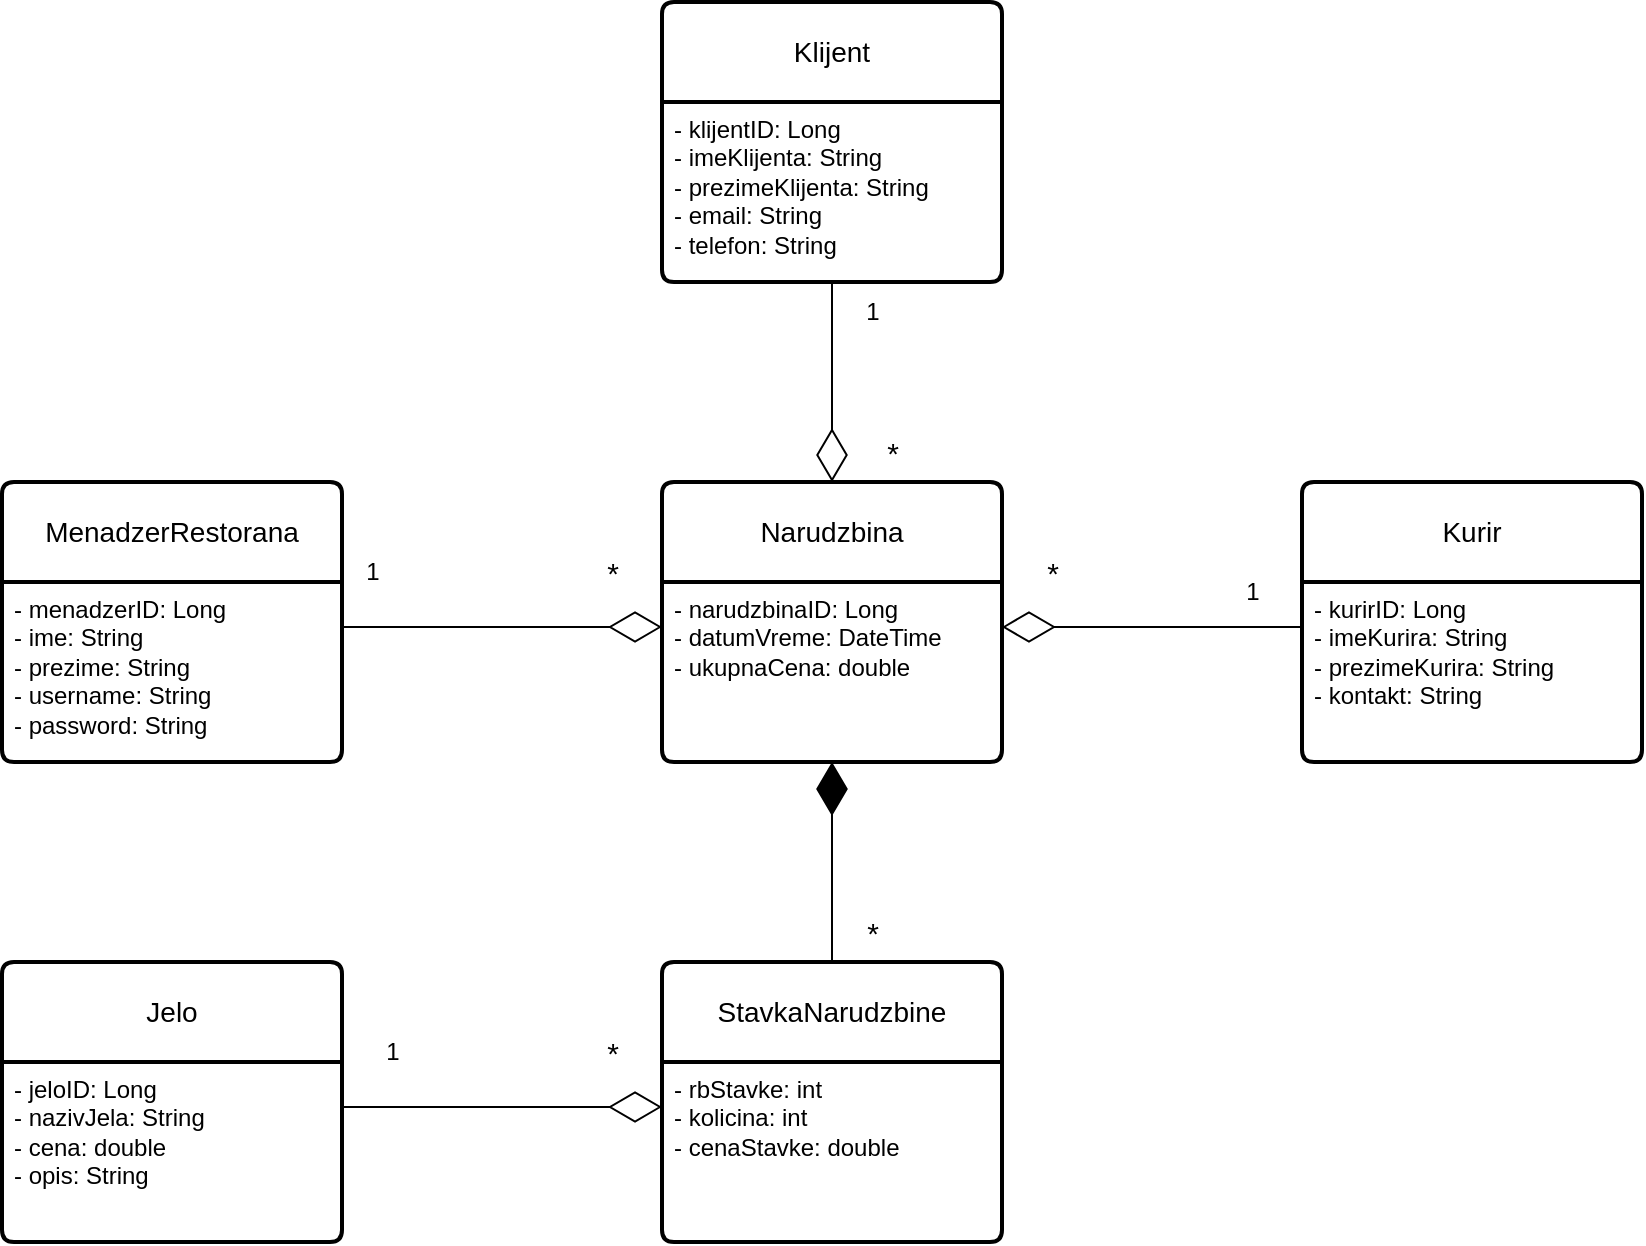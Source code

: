 <mxfile version="21.7.1" type="device">
  <diagram name="Page-1" id="rjtmJ0ktky7TAJgF4knv">
    <mxGraphModel dx="1071" dy="1661" grid="1" gridSize="10" guides="1" tooltips="1" connect="1" arrows="1" fold="1" page="1" pageScale="1" pageWidth="850" pageHeight="1100" math="0" shadow="0">
      <root>
        <mxCell id="0" />
        <mxCell id="1" parent="0" />
        <mxCell id="YIlCL75UZOgEqH5y1qb2-1" value="MenadzerRestorana" style="swimlane;childLayout=stackLayout;horizontal=1;startSize=50;horizontalStack=0;rounded=1;fontSize=14;fontStyle=0;strokeWidth=2;resizeParent=0;resizeLast=1;shadow=0;dashed=0;align=center;arcSize=4;whiteSpace=wrap;html=1;" vertex="1" parent="1">
          <mxGeometry x="330" y="30" width="170" height="140" as="geometry" />
        </mxCell>
        <mxCell id="YIlCL75UZOgEqH5y1qb2-2" value="- menadzerID: Long&lt;br&gt;- ime: String&lt;br&gt;- prezime: String&lt;br&gt;- username: String&lt;br&gt;- password: String" style="align=left;strokeColor=none;fillColor=none;spacingLeft=4;fontSize=12;verticalAlign=top;resizable=0;rotatable=0;part=1;html=1;" vertex="1" parent="YIlCL75UZOgEqH5y1qb2-1">
          <mxGeometry y="50" width="170" height="90" as="geometry" />
        </mxCell>
        <mxCell id="YIlCL75UZOgEqH5y1qb2-3" value="Narudzbina" style="swimlane;childLayout=stackLayout;horizontal=1;startSize=50;horizontalStack=0;rounded=1;fontSize=14;fontStyle=0;strokeWidth=2;resizeParent=0;resizeLast=1;shadow=0;dashed=0;align=center;arcSize=4;whiteSpace=wrap;html=1;" vertex="1" parent="1">
          <mxGeometry x="660" y="30" width="170" height="140" as="geometry" />
        </mxCell>
        <mxCell id="YIlCL75UZOgEqH5y1qb2-4" value="- narudzbinaID: Long&lt;br&gt;- datumVreme: DateTime&lt;br&gt;- ukupnaCena: double" style="align=left;strokeColor=none;fillColor=none;spacingLeft=4;fontSize=12;verticalAlign=top;resizable=0;rotatable=0;part=1;html=1;" vertex="1" parent="YIlCL75UZOgEqH5y1qb2-3">
          <mxGeometry y="50" width="170" height="90" as="geometry" />
        </mxCell>
        <mxCell id="YIlCL75UZOgEqH5y1qb2-5" value="StavkaNarudzbine" style="swimlane;childLayout=stackLayout;horizontal=1;startSize=50;horizontalStack=0;rounded=1;fontSize=14;fontStyle=0;strokeWidth=2;resizeParent=0;resizeLast=1;shadow=0;dashed=0;align=center;arcSize=4;whiteSpace=wrap;html=1;" vertex="1" parent="1">
          <mxGeometry x="660" y="270" width="170" height="140" as="geometry" />
        </mxCell>
        <mxCell id="YIlCL75UZOgEqH5y1qb2-6" value="- rbStavke: int&lt;br&gt;- kolicina: int&lt;br&gt;- cenaStavke: double" style="align=left;strokeColor=none;fillColor=none;spacingLeft=4;fontSize=12;verticalAlign=top;resizable=0;rotatable=0;part=1;html=1;" vertex="1" parent="YIlCL75UZOgEqH5y1qb2-5">
          <mxGeometry y="50" width="170" height="90" as="geometry" />
        </mxCell>
        <mxCell id="YIlCL75UZOgEqH5y1qb2-7" value="Jelo" style="swimlane;childLayout=stackLayout;horizontal=1;startSize=50;horizontalStack=0;rounded=1;fontSize=14;fontStyle=0;strokeWidth=2;resizeParent=0;resizeLast=1;shadow=0;dashed=0;align=center;arcSize=4;whiteSpace=wrap;html=1;" vertex="1" parent="1">
          <mxGeometry x="330" y="270" width="170" height="140" as="geometry" />
        </mxCell>
        <mxCell id="YIlCL75UZOgEqH5y1qb2-8" value="- jeloID: Long&lt;br&gt;- nazivJela: String&lt;br&gt;- cena: double&lt;br&gt;- opis: String" style="align=left;strokeColor=none;fillColor=none;spacingLeft=4;fontSize=12;verticalAlign=top;resizable=0;rotatable=0;part=1;html=1;" vertex="1" parent="YIlCL75UZOgEqH5y1qb2-7">
          <mxGeometry y="50" width="170" height="90" as="geometry" />
        </mxCell>
        <mxCell id="YIlCL75UZOgEqH5y1qb2-9" value="Kurir" style="swimlane;childLayout=stackLayout;horizontal=1;startSize=50;horizontalStack=0;rounded=1;fontSize=14;fontStyle=0;strokeWidth=2;resizeParent=0;resizeLast=1;shadow=0;dashed=0;align=center;arcSize=4;whiteSpace=wrap;html=1;" vertex="1" parent="1">
          <mxGeometry x="980" y="30" width="170" height="140" as="geometry" />
        </mxCell>
        <mxCell id="YIlCL75UZOgEqH5y1qb2-10" value="- kurirID: Long&lt;br style=&quot;border-color: var(--border-color);&quot;&gt;- imeKurira: String&lt;br style=&quot;border-color: var(--border-color);&quot;&gt;- prezimeKurira: String&lt;br style=&quot;border-color: var(--border-color);&quot;&gt;- kontakt: String" style="align=left;strokeColor=none;fillColor=none;spacingLeft=4;fontSize=12;verticalAlign=top;resizable=0;rotatable=0;part=1;html=1;" vertex="1" parent="YIlCL75UZOgEqH5y1qb2-9">
          <mxGeometry y="50" width="170" height="90" as="geometry" />
        </mxCell>
        <mxCell id="YIlCL75UZOgEqH5y1qb2-11" value="Klijent" style="swimlane;childLayout=stackLayout;horizontal=1;startSize=50;horizontalStack=0;rounded=1;fontSize=14;fontStyle=0;strokeWidth=2;resizeParent=0;resizeLast=1;shadow=0;dashed=0;align=center;arcSize=4;whiteSpace=wrap;html=1;" vertex="1" parent="1">
          <mxGeometry x="660" y="-210" width="170" height="140" as="geometry" />
        </mxCell>
        <mxCell id="YIlCL75UZOgEqH5y1qb2-12" value="- klijentID: Long&lt;br&gt;- imeKlijenta: String&lt;br&gt;- prezimeKlijenta: String&lt;br&gt;- email: String&lt;br&gt;- telefon: String" style="align=left;strokeColor=none;fillColor=none;spacingLeft=4;fontSize=12;verticalAlign=top;resizable=0;rotatable=0;part=1;html=1;" vertex="1" parent="YIlCL75UZOgEqH5y1qb2-11">
          <mxGeometry y="50" width="170" height="90" as="geometry" />
        </mxCell>
        <mxCell id="YIlCL75UZOgEqH5y1qb2-13" value="" style="endArrow=diamondThin;endFill=0;endSize=24;html=1;rounded=0;exitX=1;exitY=0.25;exitDx=0;exitDy=0;entryX=0;entryY=0.25;entryDx=0;entryDy=0;" edge="1" parent="1" source="YIlCL75UZOgEqH5y1qb2-2" target="YIlCL75UZOgEqH5y1qb2-4">
          <mxGeometry width="160" relative="1" as="geometry">
            <mxPoint x="650" y="130" as="sourcePoint" />
            <mxPoint x="810" y="130" as="targetPoint" />
          </mxGeometry>
        </mxCell>
        <mxCell id="YIlCL75UZOgEqH5y1qb2-14" value="" style="endArrow=diamondThin;endFill=0;endSize=24;html=1;rounded=0;exitX=0.5;exitY=1;exitDx=0;exitDy=0;entryX=0.5;entryY=0;entryDx=0;entryDy=0;" edge="1" parent="1" source="YIlCL75UZOgEqH5y1qb2-12" target="YIlCL75UZOgEqH5y1qb2-3">
          <mxGeometry width="160" relative="1" as="geometry">
            <mxPoint x="510" y="113" as="sourcePoint" />
            <mxPoint x="670" y="113" as="targetPoint" />
          </mxGeometry>
        </mxCell>
        <mxCell id="YIlCL75UZOgEqH5y1qb2-15" value="" style="endArrow=diamondThin;endFill=0;endSize=24;html=1;rounded=0;exitX=0;exitY=0.25;exitDx=0;exitDy=0;entryX=1;entryY=0.25;entryDx=0;entryDy=0;" edge="1" parent="1" source="YIlCL75UZOgEqH5y1qb2-10" target="YIlCL75UZOgEqH5y1qb2-4">
          <mxGeometry width="160" relative="1" as="geometry">
            <mxPoint x="755" y="-60" as="sourcePoint" />
            <mxPoint x="755" y="40" as="targetPoint" />
          </mxGeometry>
        </mxCell>
        <mxCell id="YIlCL75UZOgEqH5y1qb2-16" value="" style="endArrow=diamondThin;endFill=0;endSize=24;html=1;rounded=0;exitX=1;exitY=0.25;exitDx=0;exitDy=0;entryX=0;entryY=0.25;entryDx=0;entryDy=0;" edge="1" parent="1" source="YIlCL75UZOgEqH5y1qb2-8" target="YIlCL75UZOgEqH5y1qb2-6">
          <mxGeometry width="160" relative="1" as="geometry">
            <mxPoint x="990" y="113" as="sourcePoint" />
            <mxPoint x="840" y="113" as="targetPoint" />
          </mxGeometry>
        </mxCell>
        <mxCell id="YIlCL75UZOgEqH5y1qb2-17" value="" style="endArrow=diamondThin;endFill=1;endSize=24;html=1;rounded=0;entryX=0.5;entryY=1;entryDx=0;entryDy=0;exitX=0.5;exitY=0;exitDx=0;exitDy=0;" edge="1" parent="1" source="YIlCL75UZOgEqH5y1qb2-5" target="YIlCL75UZOgEqH5y1qb2-4">
          <mxGeometry width="160" relative="1" as="geometry">
            <mxPoint x="730" y="240" as="sourcePoint" />
            <mxPoint x="810" y="130" as="targetPoint" />
          </mxGeometry>
        </mxCell>
        <mxCell id="YIlCL75UZOgEqH5y1qb2-18" value="*" style="text;html=1;align=center;verticalAlign=middle;resizable=0;points=[];autosize=1;strokeColor=none;fillColor=none;fontSize=15;" vertex="1" parent="1">
          <mxGeometry x="620" y="60" width="30" height="30" as="geometry" />
        </mxCell>
        <mxCell id="YIlCL75UZOgEqH5y1qb2-19" value="*" style="text;html=1;align=center;verticalAlign=middle;resizable=0;points=[];autosize=1;strokeColor=none;fillColor=none;fontSize=15;" vertex="1" parent="1">
          <mxGeometry x="760" width="30" height="30" as="geometry" />
        </mxCell>
        <mxCell id="YIlCL75UZOgEqH5y1qb2-20" value="*" style="text;html=1;align=center;verticalAlign=middle;resizable=0;points=[];autosize=1;strokeColor=none;fillColor=none;fontSize=15;" vertex="1" parent="1">
          <mxGeometry x="840" y="60" width="30" height="30" as="geometry" />
        </mxCell>
        <mxCell id="YIlCL75UZOgEqH5y1qb2-21" value="*" style="text;html=1;align=center;verticalAlign=middle;resizable=0;points=[];autosize=1;strokeColor=none;fillColor=none;fontSize=15;" vertex="1" parent="1">
          <mxGeometry x="750" y="240" width="30" height="30" as="geometry" />
        </mxCell>
        <mxCell id="YIlCL75UZOgEqH5y1qb2-22" value="*" style="text;html=1;align=center;verticalAlign=middle;resizable=0;points=[];autosize=1;strokeColor=none;fillColor=none;fontSize=15;" vertex="1" parent="1">
          <mxGeometry x="620" y="300" width="30" height="30" as="geometry" />
        </mxCell>
        <mxCell id="YIlCL75UZOgEqH5y1qb2-23" value="1" style="text;html=1;align=center;verticalAlign=middle;resizable=0;points=[];autosize=1;strokeColor=none;fillColor=none;" vertex="1" parent="1">
          <mxGeometry x="510" y="300" width="30" height="30" as="geometry" />
        </mxCell>
        <mxCell id="YIlCL75UZOgEqH5y1qb2-24" value="1" style="text;html=1;align=center;verticalAlign=middle;resizable=0;points=[];autosize=1;strokeColor=none;fillColor=none;" vertex="1" parent="1">
          <mxGeometry x="500" y="60" width="30" height="30" as="geometry" />
        </mxCell>
        <mxCell id="YIlCL75UZOgEqH5y1qb2-26" value="1" style="text;html=1;align=center;verticalAlign=middle;resizable=0;points=[];autosize=1;strokeColor=none;fillColor=none;" vertex="1" parent="1">
          <mxGeometry x="750" y="-70" width="30" height="30" as="geometry" />
        </mxCell>
        <mxCell id="YIlCL75UZOgEqH5y1qb2-27" value="1" style="text;html=1;align=center;verticalAlign=middle;resizable=0;points=[];autosize=1;strokeColor=none;fillColor=none;" vertex="1" parent="1">
          <mxGeometry x="940" y="70" width="30" height="30" as="geometry" />
        </mxCell>
      </root>
    </mxGraphModel>
  </diagram>
</mxfile>
